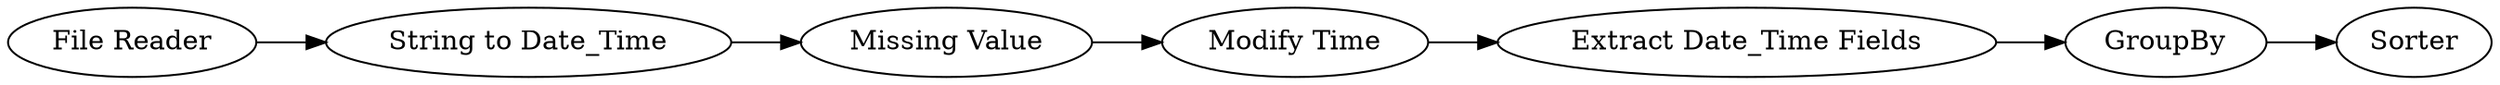 digraph {
	38 -> 39
	16 -> 40
	2 -> 16
	36 -> 37
	37 -> 38
	40 -> 36
	16 [label="String to Date_Time"]
	38 [label=GroupBy]
	36 [label="Modify Time"]
	40 [label="Missing Value"]
	39 [label=Sorter]
	2 [label="File Reader"]
	37 [label="Extract Date_Time Fields"]
	rankdir=LR
}
